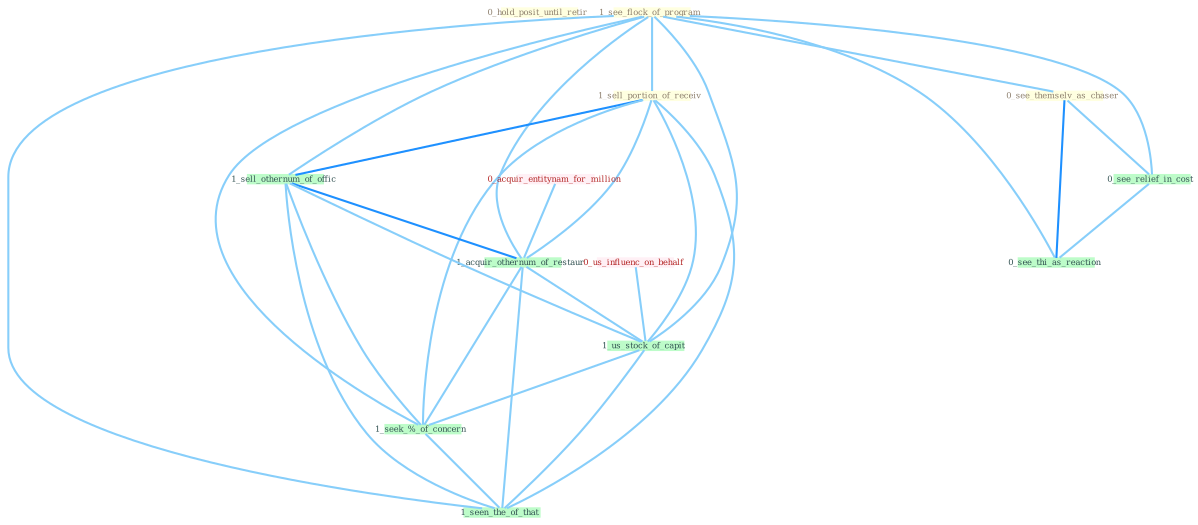 Graph G{ 
    node
    [shape=polygon,style=filled,width=.5,height=.06,color="#BDFCC9",fixedsize=true,fontsize=4,
    fontcolor="#2f4f4f"];
    {node
    [color="#ffffe0", fontcolor="#8b7d6b"] "0_hold_posit_until_retir " "1_see_flock_of_program " "1_sell_portion_of_receiv " "0_see_themselv_as_chaser "}
{node [color="#fff0f5", fontcolor="#b22222"] "0_acquir_entitynam_for_million " "0_us_influenc_on_behalf "}
edge [color="#B0E2FF"];

	"1_see_flock_of_program " -- "1_sell_portion_of_receiv " [w="1", color="#87cefa" ];
	"1_see_flock_of_program " -- "0_see_themselv_as_chaser " [w="1", color="#87cefa" ];
	"1_see_flock_of_program " -- "1_sell_othernum_of_offic " [w="1", color="#87cefa" ];
	"1_see_flock_of_program " -- "0_see_relief_in_cost " [w="1", color="#87cefa" ];
	"1_see_flock_of_program " -- "0_see_thi_as_reaction " [w="1", color="#87cefa" ];
	"1_see_flock_of_program " -- "1_acquir_othernum_of_restaur " [w="1", color="#87cefa" ];
	"1_see_flock_of_program " -- "1_us_stock_of_capit " [w="1", color="#87cefa" ];
	"1_see_flock_of_program " -- "1_seek_%_of_concern " [w="1", color="#87cefa" ];
	"1_see_flock_of_program " -- "1_seen_the_of_that " [w="1", color="#87cefa" ];
	"1_sell_portion_of_receiv " -- "1_sell_othernum_of_offic " [w="2", color="#1e90ff" , len=0.8];
	"1_sell_portion_of_receiv " -- "1_acquir_othernum_of_restaur " [w="1", color="#87cefa" ];
	"1_sell_portion_of_receiv " -- "1_us_stock_of_capit " [w="1", color="#87cefa" ];
	"1_sell_portion_of_receiv " -- "1_seek_%_of_concern " [w="1", color="#87cefa" ];
	"1_sell_portion_of_receiv " -- "1_seen_the_of_that " [w="1", color="#87cefa" ];
	"0_see_themselv_as_chaser " -- "0_see_relief_in_cost " [w="1", color="#87cefa" ];
	"0_see_themselv_as_chaser " -- "0_see_thi_as_reaction " [w="2", color="#1e90ff" , len=0.8];
	"0_acquir_entitynam_for_million " -- "1_acquir_othernum_of_restaur " [w="1", color="#87cefa" ];
	"1_sell_othernum_of_offic " -- "1_acquir_othernum_of_restaur " [w="2", color="#1e90ff" , len=0.8];
	"1_sell_othernum_of_offic " -- "1_us_stock_of_capit " [w="1", color="#87cefa" ];
	"1_sell_othernum_of_offic " -- "1_seek_%_of_concern " [w="1", color="#87cefa" ];
	"1_sell_othernum_of_offic " -- "1_seen_the_of_that " [w="1", color="#87cefa" ];
	"0_us_influenc_on_behalf " -- "1_us_stock_of_capit " [w="1", color="#87cefa" ];
	"0_see_relief_in_cost " -- "0_see_thi_as_reaction " [w="1", color="#87cefa" ];
	"1_acquir_othernum_of_restaur " -- "1_us_stock_of_capit " [w="1", color="#87cefa" ];
	"1_acquir_othernum_of_restaur " -- "1_seek_%_of_concern " [w="1", color="#87cefa" ];
	"1_acquir_othernum_of_restaur " -- "1_seen_the_of_that " [w="1", color="#87cefa" ];
	"1_us_stock_of_capit " -- "1_seek_%_of_concern " [w="1", color="#87cefa" ];
	"1_us_stock_of_capit " -- "1_seen_the_of_that " [w="1", color="#87cefa" ];
	"1_seek_%_of_concern " -- "1_seen_the_of_that " [w="1", color="#87cefa" ];
}